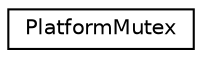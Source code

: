 digraph "Graphical Class Hierarchy"
{
 // LATEX_PDF_SIZE
  edge [fontname="Helvetica",fontsize="10",labelfontname="Helvetica",labelfontsize="10"];
  node [fontname="Helvetica",fontsize="10",shape=record];
  rankdir="LR";
  Node0 [label="PlatformMutex",height=0.2,width=0.4,color="black", fillcolor="white", style="filled",URL="$class_platform_mutex.html",tooltip=" "];
}
